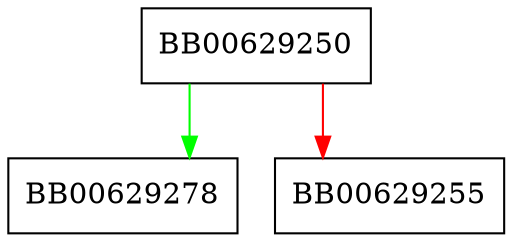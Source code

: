 digraph impl_free {
  node [shape="box"];
  graph [splines=ortho];
  BB00629250 -> BB00629278 [color="green"];
  BB00629250 -> BB00629255 [color="red"];
}